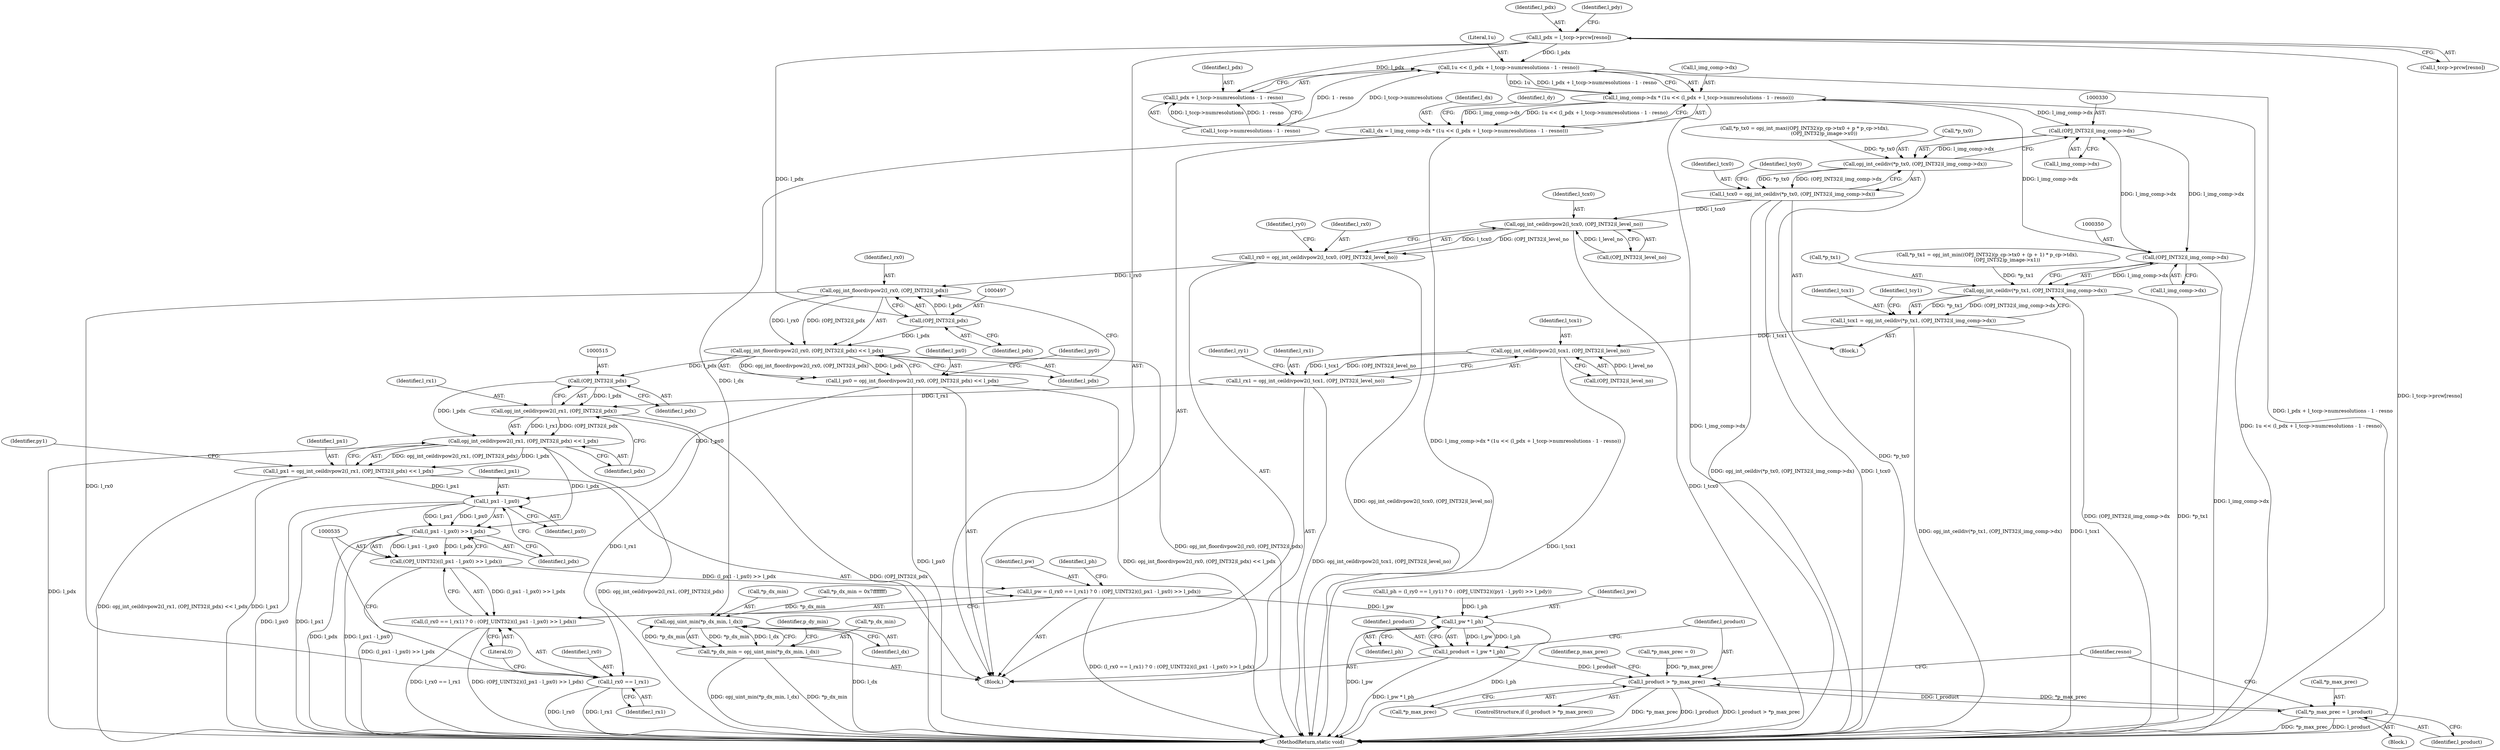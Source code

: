 digraph "0_openjpeg_c58df149900df862806d0e892859b41115875845@array" {
"1000392" [label="(Call,l_pdx = l_tccp->prcw[resno])"];
"1000412" [label="(Call,1u << (l_pdx + l_tccp->numresolutions - 1 - resno))"];
"1000408" [label="(Call,l_img_comp->dx * (1u << (l_pdx + l_tccp->numresolutions - 1 - resno)))"];
"1000329" [label="(Call,(OPJ_INT32)l_img_comp->dx)"];
"1000326" [label="(Call,opj_int_ceildiv(*p_tx0, (OPJ_INT32)l_img_comp->dx))"];
"1000324" [label="(Call,l_tcx0 = opj_int_ceildiv(*p_tx0, (OPJ_INT32)l_img_comp->dx))"];
"1000465" [label="(Call,opj_int_ceildivpow2(l_tcx0, (OPJ_INT32)l_level_no))"];
"1000463" [label="(Call,l_rx0 = opj_int_ceildivpow2(l_tcx0, (OPJ_INT32)l_level_no))"];
"1000494" [label="(Call,opj_int_floordivpow2(l_rx0, (OPJ_INT32)l_pdx))"];
"1000493" [label="(Call,opj_int_floordivpow2(l_rx0, (OPJ_INT32)l_pdx) << l_pdx)"];
"1000491" [label="(Call,l_px0 = opj_int_floordivpow2(l_rx0, (OPJ_INT32)l_pdx) << l_pdx)"];
"1000537" [label="(Call,l_px1 - l_px0)"];
"1000536" [label="(Call,(l_px1 - l_px0) >> l_pdx)"];
"1000534" [label="(Call,(OPJ_UINT32)((l_px1 - l_px0) >> l_pdx))"];
"1000527" [label="(Call,l_pw = (l_rx0 == l_rx1) ? 0 : (OPJ_UINT32)((l_px1 - l_px0) >> l_pdx))"];
"1000557" [label="(Call,l_pw * l_ph)"];
"1000555" [label="(Call,l_product = l_pw * l_ph)"];
"1000561" [label="(Call,l_product > *p_max_prec)"];
"1000566" [label="(Call,*p_max_prec = l_product)"];
"1000529" [label="(Call,(l_rx0 == l_rx1) ? 0 : (OPJ_UINT32)((l_px1 - l_px0) >> l_pdx))"];
"1000514" [label="(Call,(OPJ_INT32)l_pdx)"];
"1000512" [label="(Call,opj_int_ceildivpow2(l_rx1, (OPJ_INT32)l_pdx))"];
"1000511" [label="(Call,opj_int_ceildivpow2(l_rx1, (OPJ_INT32)l_pdx) << l_pdx)"];
"1000509" [label="(Call,l_px1 = opj_int_ceildivpow2(l_rx1, (OPJ_INT32)l_pdx) << l_pdx)"];
"1000530" [label="(Call,l_rx0 == l_rx1)"];
"1000349" [label="(Call,(OPJ_INT32)l_img_comp->dx)"];
"1000346" [label="(Call,opj_int_ceildiv(*p_tx1, (OPJ_INT32)l_img_comp->dx))"];
"1000344" [label="(Call,l_tcx1 = opj_int_ceildiv(*p_tx1, (OPJ_INT32)l_img_comp->dx))"];
"1000479" [label="(Call,opj_int_ceildivpow2(l_tcx1, (OPJ_INT32)l_level_no))"];
"1000477" [label="(Call,l_rx1 = opj_int_ceildivpow2(l_tcx1, (OPJ_INT32)l_level_no))"];
"1000406" [label="(Call,l_dx = l_img_comp->dx * (1u << (l_pdx + l_tccp->numresolutions - 1 - resno)))"];
"1000443" [label="(Call,opj_uint_min(*p_dx_min, l_dx))"];
"1000440" [label="(Call,*p_dx_min = opj_uint_min(*p_dx_min, l_dx))"];
"1000414" [label="(Call,l_pdx + l_tccp->numresolutions - 1 - resno)"];
"1000496" [label="(Call,(OPJ_INT32)l_pdx)"];
"1000561" [label="(Call,l_product > *p_max_prec)"];
"1000494" [label="(Call,opj_int_floordivpow2(l_rx0, (OPJ_INT32)l_pdx))"];
"1000519" [label="(Identifier,py1)"];
"1000326" [label="(Call,opj_int_ceildiv(*p_tx0, (OPJ_INT32)l_img_comp->dx))"];
"1000477" [label="(Call,l_rx1 = opj_int_ceildivpow2(l_tcx1, (OPJ_INT32)l_level_no))"];
"1000509" [label="(Call,l_px1 = opj_int_ceildivpow2(l_rx1, (OPJ_INT32)l_pdx) << l_pdx)"];
"1000464" [label="(Identifier,l_rx0)"];
"1000533" [label="(Literal,0)"];
"1000286" [label="(Call,*p_dx_min = 0x7fffffff)"];
"1000449" [label="(Identifier,p_dy_min)"];
"1000514" [label="(Call,(OPJ_INT32)l_pdx)"];
"1000528" [label="(Identifier,l_pw)"];
"1000555" [label="(Call,l_product = l_pw * l_ph)"];
"1000495" [label="(Identifier,l_rx0)"];
"1000568" [label="(Identifier,p_max_prec)"];
"1000345" [label="(Identifier,l_tcx1)"];
"1000485" [label="(Identifier,l_ry1)"];
"1000492" [label="(Identifier,l_px0)"];
"1000532" [label="(Identifier,l_rx1)"];
"1000415" [label="(Identifier,l_pdx)"];
"1000444" [label="(Call,*p_dx_min)"];
"1000491" [label="(Call,l_px0 = opj_int_floordivpow2(l_rx0, (OPJ_INT32)l_pdx) << l_pdx)"];
"1000517" [label="(Identifier,l_pdx)"];
"1000542" [label="(Identifier,l_ph)"];
"1000466" [label="(Identifier,l_tcx0)"];
"1000479" [label="(Call,opj_int_ceildivpow2(l_tcx1, (OPJ_INT32)l_level_no))"];
"1000530" [label="(Call,l_rx0 == l_rx1)"];
"1000513" [label="(Identifier,l_rx1)"];
"1000478" [label="(Identifier,l_rx1)"];
"1000498" [label="(Identifier,l_pdx)"];
"1000565" [label="(Block,)"];
"1000569" [label="(Identifier,l_product)"];
"1000413" [label="(Literal,1u)"];
"1000531" [label="(Identifier,l_rx0)"];
"1000536" [label="(Call,(l_px1 - l_px0) >> l_pdx)"];
"1000541" [label="(Call,l_ph = (l_ry0 == l_ry1) ? 0 : (OPJ_UINT32)((py1 - l_py0) >> l_pdy))"];
"1000346" [label="(Call,opj_int_ceildiv(*p_tx1, (OPJ_INT32)l_img_comp->dx))"];
"1000389" [label="(Block,)"];
"1000349" [label="(Call,(OPJ_INT32)l_img_comp->dx)"];
"1000493" [label="(Call,opj_int_floordivpow2(l_rx0, (OPJ_INT32)l_pdx) << l_pdx)"];
"1000481" [label="(Call,(OPJ_INT32)l_level_no)"];
"1000499" [label="(Identifier,l_pdx)"];
"1000344" [label="(Call,l_tcx1 = opj_int_ceildiv(*p_tx1, (OPJ_INT32)l_img_comp->dx))"];
"1000329" [label="(Call,(OPJ_INT32)l_img_comp->dx)"];
"1000351" [label="(Call,l_img_comp->dx)"];
"1000393" [label="(Identifier,l_pdx)"];
"1000446" [label="(Identifier,l_dx)"];
"1000559" [label="(Identifier,l_ph)"];
"1000324" [label="(Call,l_tcx0 = opj_int_ceildiv(*p_tx0, (OPJ_INT32)l_img_comp->dx))"];
"1000529" [label="(Call,(l_rx0 == l_rx1) ? 0 : (OPJ_UINT32)((l_px1 - l_px0) >> l_pdx))"];
"1000463" [label="(Call,l_rx0 = opj_int_ceildivpow2(l_tcx0, (OPJ_INT32)l_level_no))"];
"1000443" [label="(Call,opj_uint_min(*p_dx_min, l_dx))"];
"1000355" [label="(Identifier,l_tcy1)"];
"1000392" [label="(Call,l_pdx = l_tccp->prcw[resno])"];
"1000537" [label="(Call,l_px1 - l_px0)"];
"1000325" [label="(Identifier,l_tcx0)"];
"1000511" [label="(Call,opj_int_ceildivpow2(l_rx1, (OPJ_INT32)l_pdx) << l_pdx)"];
"1000407" [label="(Identifier,l_dx)"];
"1000516" [label="(Identifier,l_pdx)"];
"1000408" [label="(Call,l_img_comp->dx * (1u << (l_pdx + l_tccp->numresolutions - 1 - resno)))"];
"1000406" [label="(Call,l_dx = l_img_comp->dx * (1u << (l_pdx + l_tccp->numresolutions - 1 - resno)))"];
"1000510" [label="(Identifier,l_px1)"];
"1000400" [label="(Identifier,l_pdy)"];
"1000335" [label="(Identifier,l_tcy0)"];
"1000501" [label="(Identifier,l_py0)"];
"1000214" [label="(Call,*p_tx1 = opj_int_min((OPJ_INT32)(p_cp->tx0 + (p + 1) * p_cp->tdx),\n                         (OPJ_INT32)p_image->x1))"];
"1000574" [label="(MethodReturn,static void)"];
"1000305" [label="(Block,)"];
"1000327" [label="(Call,*p_tx0)"];
"1000556" [label="(Identifier,l_product)"];
"1000496" [label="(Call,(OPJ_INT32)l_pdx)"];
"1000471" [label="(Identifier,l_ry0)"];
"1000558" [label="(Identifier,l_pw)"];
"1000563" [label="(Call,*p_max_prec)"];
"1000394" [label="(Call,l_tccp->prcw[resno])"];
"1000539" [label="(Identifier,l_px0)"];
"1000465" [label="(Call,opj_int_ceildivpow2(l_tcx0, (OPJ_INT32)l_level_no))"];
"1000278" [label="(Call,*p_max_prec = 0)"];
"1000347" [label="(Call,*p_tx1)"];
"1000557" [label="(Call,l_pw * l_ph)"];
"1000194" [label="(Call,*p_tx0 = opj_int_max((OPJ_INT32)(p_cp->tx0 + p * p_cp->tdx),\n                         (OPJ_INT32)p_image->x0))"];
"1000560" [label="(ControlStructure,if (l_product > *p_max_prec))"];
"1000512" [label="(Call,opj_int_ceildivpow2(l_rx1, (OPJ_INT32)l_pdx))"];
"1000534" [label="(Call,(OPJ_UINT32)((l_px1 - l_px0) >> l_pdx))"];
"1000440" [label="(Call,*p_dx_min = opj_uint_min(*p_dx_min, l_dx))"];
"1000527" [label="(Call,l_pw = (l_rx0 == l_rx1) ? 0 : (OPJ_UINT32)((l_px1 - l_px0) >> l_pdx))"];
"1000480" [label="(Identifier,l_tcx1)"];
"1000424" [label="(Identifier,l_dy)"];
"1000388" [label="(Identifier,resno)"];
"1000441" [label="(Call,*p_dx_min)"];
"1000540" [label="(Identifier,l_pdx)"];
"1000562" [label="(Identifier,l_product)"];
"1000566" [label="(Call,*p_max_prec = l_product)"];
"1000467" [label="(Call,(OPJ_INT32)l_level_no)"];
"1000538" [label="(Identifier,l_px1)"];
"1000414" [label="(Call,l_pdx + l_tccp->numresolutions - 1 - resno)"];
"1000331" [label="(Call,l_img_comp->dx)"];
"1000567" [label="(Call,*p_max_prec)"];
"1000416" [label="(Call,l_tccp->numresolutions - 1 - resno)"];
"1000412" [label="(Call,1u << (l_pdx + l_tccp->numresolutions - 1 - resno))"];
"1000409" [label="(Call,l_img_comp->dx)"];
"1000392" -> "1000389"  [label="AST: "];
"1000392" -> "1000394"  [label="CFG: "];
"1000393" -> "1000392"  [label="AST: "];
"1000394" -> "1000392"  [label="AST: "];
"1000400" -> "1000392"  [label="CFG: "];
"1000392" -> "1000574"  [label="DDG: l_tccp->prcw[resno]"];
"1000392" -> "1000412"  [label="DDG: l_pdx"];
"1000392" -> "1000414"  [label="DDG: l_pdx"];
"1000392" -> "1000496"  [label="DDG: l_pdx"];
"1000412" -> "1000408"  [label="AST: "];
"1000412" -> "1000414"  [label="CFG: "];
"1000413" -> "1000412"  [label="AST: "];
"1000414" -> "1000412"  [label="AST: "];
"1000408" -> "1000412"  [label="CFG: "];
"1000412" -> "1000574"  [label="DDG: l_pdx + l_tccp->numresolutions - 1 - resno"];
"1000412" -> "1000408"  [label="DDG: 1u"];
"1000412" -> "1000408"  [label="DDG: l_pdx + l_tccp->numresolutions - 1 - resno"];
"1000416" -> "1000412"  [label="DDG: l_tccp->numresolutions"];
"1000416" -> "1000412"  [label="DDG: 1 - resno"];
"1000408" -> "1000406"  [label="AST: "];
"1000409" -> "1000408"  [label="AST: "];
"1000406" -> "1000408"  [label="CFG: "];
"1000408" -> "1000574"  [label="DDG: l_img_comp->dx"];
"1000408" -> "1000574"  [label="DDG: 1u << (l_pdx + l_tccp->numresolutions - 1 - resno)"];
"1000408" -> "1000329"  [label="DDG: l_img_comp->dx"];
"1000408" -> "1000406"  [label="DDG: l_img_comp->dx"];
"1000408" -> "1000406"  [label="DDG: 1u << (l_pdx + l_tccp->numresolutions - 1 - resno)"];
"1000349" -> "1000408"  [label="DDG: l_img_comp->dx"];
"1000329" -> "1000326"  [label="AST: "];
"1000329" -> "1000331"  [label="CFG: "];
"1000330" -> "1000329"  [label="AST: "];
"1000331" -> "1000329"  [label="AST: "];
"1000326" -> "1000329"  [label="CFG: "];
"1000329" -> "1000326"  [label="DDG: l_img_comp->dx"];
"1000349" -> "1000329"  [label="DDG: l_img_comp->dx"];
"1000329" -> "1000349"  [label="DDG: l_img_comp->dx"];
"1000326" -> "1000324"  [label="AST: "];
"1000327" -> "1000326"  [label="AST: "];
"1000324" -> "1000326"  [label="CFG: "];
"1000326" -> "1000574"  [label="DDG: *p_tx0"];
"1000326" -> "1000324"  [label="DDG: *p_tx0"];
"1000326" -> "1000324"  [label="DDG: (OPJ_INT32)l_img_comp->dx"];
"1000194" -> "1000326"  [label="DDG: *p_tx0"];
"1000324" -> "1000305"  [label="AST: "];
"1000325" -> "1000324"  [label="AST: "];
"1000335" -> "1000324"  [label="CFG: "];
"1000324" -> "1000574"  [label="DDG: opj_int_ceildiv(*p_tx0, (OPJ_INT32)l_img_comp->dx)"];
"1000324" -> "1000574"  [label="DDG: l_tcx0"];
"1000324" -> "1000465"  [label="DDG: l_tcx0"];
"1000465" -> "1000463"  [label="AST: "];
"1000465" -> "1000467"  [label="CFG: "];
"1000466" -> "1000465"  [label="AST: "];
"1000467" -> "1000465"  [label="AST: "];
"1000463" -> "1000465"  [label="CFG: "];
"1000465" -> "1000574"  [label="DDG: l_tcx0"];
"1000465" -> "1000463"  [label="DDG: l_tcx0"];
"1000465" -> "1000463"  [label="DDG: (OPJ_INT32)l_level_no"];
"1000467" -> "1000465"  [label="DDG: l_level_no"];
"1000463" -> "1000389"  [label="AST: "];
"1000464" -> "1000463"  [label="AST: "];
"1000471" -> "1000463"  [label="CFG: "];
"1000463" -> "1000574"  [label="DDG: opj_int_ceildivpow2(l_tcx0, (OPJ_INT32)l_level_no)"];
"1000463" -> "1000494"  [label="DDG: l_rx0"];
"1000494" -> "1000493"  [label="AST: "];
"1000494" -> "1000496"  [label="CFG: "];
"1000495" -> "1000494"  [label="AST: "];
"1000496" -> "1000494"  [label="AST: "];
"1000499" -> "1000494"  [label="CFG: "];
"1000494" -> "1000493"  [label="DDG: l_rx0"];
"1000494" -> "1000493"  [label="DDG: (OPJ_INT32)l_pdx"];
"1000496" -> "1000494"  [label="DDG: l_pdx"];
"1000494" -> "1000530"  [label="DDG: l_rx0"];
"1000493" -> "1000491"  [label="AST: "];
"1000493" -> "1000499"  [label="CFG: "];
"1000499" -> "1000493"  [label="AST: "];
"1000491" -> "1000493"  [label="CFG: "];
"1000493" -> "1000574"  [label="DDG: opj_int_floordivpow2(l_rx0, (OPJ_INT32)l_pdx)"];
"1000493" -> "1000491"  [label="DDG: opj_int_floordivpow2(l_rx0, (OPJ_INT32)l_pdx)"];
"1000493" -> "1000491"  [label="DDG: l_pdx"];
"1000496" -> "1000493"  [label="DDG: l_pdx"];
"1000493" -> "1000514"  [label="DDG: l_pdx"];
"1000491" -> "1000389"  [label="AST: "];
"1000492" -> "1000491"  [label="AST: "];
"1000501" -> "1000491"  [label="CFG: "];
"1000491" -> "1000574"  [label="DDG: opj_int_floordivpow2(l_rx0, (OPJ_INT32)l_pdx) << l_pdx"];
"1000491" -> "1000574"  [label="DDG: l_px0"];
"1000491" -> "1000537"  [label="DDG: l_px0"];
"1000537" -> "1000536"  [label="AST: "];
"1000537" -> "1000539"  [label="CFG: "];
"1000538" -> "1000537"  [label="AST: "];
"1000539" -> "1000537"  [label="AST: "];
"1000540" -> "1000537"  [label="CFG: "];
"1000537" -> "1000574"  [label="DDG: l_px0"];
"1000537" -> "1000574"  [label="DDG: l_px1"];
"1000537" -> "1000536"  [label="DDG: l_px1"];
"1000537" -> "1000536"  [label="DDG: l_px0"];
"1000509" -> "1000537"  [label="DDG: l_px1"];
"1000536" -> "1000534"  [label="AST: "];
"1000536" -> "1000540"  [label="CFG: "];
"1000540" -> "1000536"  [label="AST: "];
"1000534" -> "1000536"  [label="CFG: "];
"1000536" -> "1000574"  [label="DDG: l_pdx"];
"1000536" -> "1000574"  [label="DDG: l_px1 - l_px0"];
"1000536" -> "1000534"  [label="DDG: l_px1 - l_px0"];
"1000536" -> "1000534"  [label="DDG: l_pdx"];
"1000511" -> "1000536"  [label="DDG: l_pdx"];
"1000534" -> "1000529"  [label="AST: "];
"1000535" -> "1000534"  [label="AST: "];
"1000529" -> "1000534"  [label="CFG: "];
"1000534" -> "1000574"  [label="DDG: (l_px1 - l_px0) >> l_pdx"];
"1000534" -> "1000527"  [label="DDG: (l_px1 - l_px0) >> l_pdx"];
"1000534" -> "1000529"  [label="DDG: (l_px1 - l_px0) >> l_pdx"];
"1000527" -> "1000389"  [label="AST: "];
"1000527" -> "1000529"  [label="CFG: "];
"1000528" -> "1000527"  [label="AST: "];
"1000529" -> "1000527"  [label="AST: "];
"1000542" -> "1000527"  [label="CFG: "];
"1000527" -> "1000574"  [label="DDG: (l_rx0 == l_rx1) ? 0 : (OPJ_UINT32)((l_px1 - l_px0) >> l_pdx)"];
"1000527" -> "1000557"  [label="DDG: l_pw"];
"1000557" -> "1000555"  [label="AST: "];
"1000557" -> "1000559"  [label="CFG: "];
"1000558" -> "1000557"  [label="AST: "];
"1000559" -> "1000557"  [label="AST: "];
"1000555" -> "1000557"  [label="CFG: "];
"1000557" -> "1000574"  [label="DDG: l_pw"];
"1000557" -> "1000574"  [label="DDG: l_ph"];
"1000557" -> "1000555"  [label="DDG: l_pw"];
"1000557" -> "1000555"  [label="DDG: l_ph"];
"1000541" -> "1000557"  [label="DDG: l_ph"];
"1000555" -> "1000389"  [label="AST: "];
"1000556" -> "1000555"  [label="AST: "];
"1000562" -> "1000555"  [label="CFG: "];
"1000555" -> "1000574"  [label="DDG: l_pw * l_ph"];
"1000555" -> "1000561"  [label="DDG: l_product"];
"1000561" -> "1000560"  [label="AST: "];
"1000561" -> "1000563"  [label="CFG: "];
"1000562" -> "1000561"  [label="AST: "];
"1000563" -> "1000561"  [label="AST: "];
"1000568" -> "1000561"  [label="CFG: "];
"1000388" -> "1000561"  [label="CFG: "];
"1000561" -> "1000574"  [label="DDG: *p_max_prec"];
"1000561" -> "1000574"  [label="DDG: l_product"];
"1000561" -> "1000574"  [label="DDG: l_product > *p_max_prec"];
"1000566" -> "1000561"  [label="DDG: *p_max_prec"];
"1000278" -> "1000561"  [label="DDG: *p_max_prec"];
"1000561" -> "1000566"  [label="DDG: l_product"];
"1000566" -> "1000565"  [label="AST: "];
"1000566" -> "1000569"  [label="CFG: "];
"1000567" -> "1000566"  [label="AST: "];
"1000569" -> "1000566"  [label="AST: "];
"1000388" -> "1000566"  [label="CFG: "];
"1000566" -> "1000574"  [label="DDG: l_product"];
"1000566" -> "1000574"  [label="DDG: *p_max_prec"];
"1000529" -> "1000533"  [label="CFG: "];
"1000530" -> "1000529"  [label="AST: "];
"1000533" -> "1000529"  [label="AST: "];
"1000529" -> "1000574"  [label="DDG: l_rx0 == l_rx1"];
"1000529" -> "1000574"  [label="DDG: (OPJ_UINT32)((l_px1 - l_px0) >> l_pdx)"];
"1000514" -> "1000512"  [label="AST: "];
"1000514" -> "1000516"  [label="CFG: "];
"1000515" -> "1000514"  [label="AST: "];
"1000516" -> "1000514"  [label="AST: "];
"1000512" -> "1000514"  [label="CFG: "];
"1000514" -> "1000512"  [label="DDG: l_pdx"];
"1000514" -> "1000511"  [label="DDG: l_pdx"];
"1000512" -> "1000511"  [label="AST: "];
"1000513" -> "1000512"  [label="AST: "];
"1000517" -> "1000512"  [label="CFG: "];
"1000512" -> "1000574"  [label="DDG: (OPJ_INT32)l_pdx"];
"1000512" -> "1000511"  [label="DDG: l_rx1"];
"1000512" -> "1000511"  [label="DDG: (OPJ_INT32)l_pdx"];
"1000477" -> "1000512"  [label="DDG: l_rx1"];
"1000512" -> "1000530"  [label="DDG: l_rx1"];
"1000511" -> "1000509"  [label="AST: "];
"1000511" -> "1000517"  [label="CFG: "];
"1000517" -> "1000511"  [label="AST: "];
"1000509" -> "1000511"  [label="CFG: "];
"1000511" -> "1000574"  [label="DDG: opj_int_ceildivpow2(l_rx1, (OPJ_INT32)l_pdx)"];
"1000511" -> "1000574"  [label="DDG: l_pdx"];
"1000511" -> "1000509"  [label="DDG: opj_int_ceildivpow2(l_rx1, (OPJ_INT32)l_pdx)"];
"1000511" -> "1000509"  [label="DDG: l_pdx"];
"1000509" -> "1000389"  [label="AST: "];
"1000510" -> "1000509"  [label="AST: "];
"1000519" -> "1000509"  [label="CFG: "];
"1000509" -> "1000574"  [label="DDG: opj_int_ceildivpow2(l_rx1, (OPJ_INT32)l_pdx) << l_pdx"];
"1000509" -> "1000574"  [label="DDG: l_px1"];
"1000530" -> "1000532"  [label="CFG: "];
"1000531" -> "1000530"  [label="AST: "];
"1000532" -> "1000530"  [label="AST: "];
"1000533" -> "1000530"  [label="CFG: "];
"1000535" -> "1000530"  [label="CFG: "];
"1000530" -> "1000574"  [label="DDG: l_rx0"];
"1000530" -> "1000574"  [label="DDG: l_rx1"];
"1000349" -> "1000346"  [label="AST: "];
"1000349" -> "1000351"  [label="CFG: "];
"1000350" -> "1000349"  [label="AST: "];
"1000351" -> "1000349"  [label="AST: "];
"1000346" -> "1000349"  [label="CFG: "];
"1000349" -> "1000574"  [label="DDG: l_img_comp->dx"];
"1000349" -> "1000346"  [label="DDG: l_img_comp->dx"];
"1000346" -> "1000344"  [label="AST: "];
"1000347" -> "1000346"  [label="AST: "];
"1000344" -> "1000346"  [label="CFG: "];
"1000346" -> "1000574"  [label="DDG: (OPJ_INT32)l_img_comp->dx"];
"1000346" -> "1000574"  [label="DDG: *p_tx1"];
"1000346" -> "1000344"  [label="DDG: *p_tx1"];
"1000346" -> "1000344"  [label="DDG: (OPJ_INT32)l_img_comp->dx"];
"1000214" -> "1000346"  [label="DDG: *p_tx1"];
"1000344" -> "1000305"  [label="AST: "];
"1000345" -> "1000344"  [label="AST: "];
"1000355" -> "1000344"  [label="CFG: "];
"1000344" -> "1000574"  [label="DDG: opj_int_ceildiv(*p_tx1, (OPJ_INT32)l_img_comp->dx)"];
"1000344" -> "1000574"  [label="DDG: l_tcx1"];
"1000344" -> "1000479"  [label="DDG: l_tcx1"];
"1000479" -> "1000477"  [label="AST: "];
"1000479" -> "1000481"  [label="CFG: "];
"1000480" -> "1000479"  [label="AST: "];
"1000481" -> "1000479"  [label="AST: "];
"1000477" -> "1000479"  [label="CFG: "];
"1000479" -> "1000574"  [label="DDG: l_tcx1"];
"1000479" -> "1000477"  [label="DDG: l_tcx1"];
"1000479" -> "1000477"  [label="DDG: (OPJ_INT32)l_level_no"];
"1000481" -> "1000479"  [label="DDG: l_level_no"];
"1000477" -> "1000389"  [label="AST: "];
"1000478" -> "1000477"  [label="AST: "];
"1000485" -> "1000477"  [label="CFG: "];
"1000477" -> "1000574"  [label="DDG: opj_int_ceildivpow2(l_tcx1, (OPJ_INT32)l_level_no)"];
"1000406" -> "1000389"  [label="AST: "];
"1000407" -> "1000406"  [label="AST: "];
"1000424" -> "1000406"  [label="CFG: "];
"1000406" -> "1000574"  [label="DDG: l_img_comp->dx * (1u << (l_pdx + l_tccp->numresolutions - 1 - resno))"];
"1000406" -> "1000443"  [label="DDG: l_dx"];
"1000443" -> "1000440"  [label="AST: "];
"1000443" -> "1000446"  [label="CFG: "];
"1000444" -> "1000443"  [label="AST: "];
"1000446" -> "1000443"  [label="AST: "];
"1000440" -> "1000443"  [label="CFG: "];
"1000443" -> "1000574"  [label="DDG: l_dx"];
"1000443" -> "1000440"  [label="DDG: *p_dx_min"];
"1000443" -> "1000440"  [label="DDG: l_dx"];
"1000286" -> "1000443"  [label="DDG: *p_dx_min"];
"1000440" -> "1000443"  [label="DDG: *p_dx_min"];
"1000440" -> "1000389"  [label="AST: "];
"1000441" -> "1000440"  [label="AST: "];
"1000449" -> "1000440"  [label="CFG: "];
"1000440" -> "1000574"  [label="DDG: opj_uint_min(*p_dx_min, l_dx)"];
"1000440" -> "1000574"  [label="DDG: *p_dx_min"];
"1000414" -> "1000416"  [label="CFG: "];
"1000415" -> "1000414"  [label="AST: "];
"1000416" -> "1000414"  [label="AST: "];
"1000416" -> "1000414"  [label="DDG: l_tccp->numresolutions"];
"1000416" -> "1000414"  [label="DDG: 1 - resno"];
"1000496" -> "1000498"  [label="CFG: "];
"1000497" -> "1000496"  [label="AST: "];
"1000498" -> "1000496"  [label="AST: "];
}

